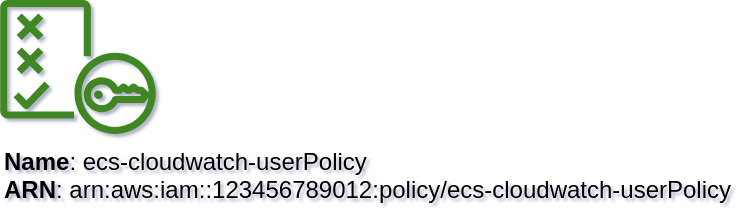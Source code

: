 <mxfile type="MultiCloud">
	<diagram id="diagram_1" name="AWS components">
		<mxGraphModel dx="1015" dy="661" grid="1" gridSize="10" guides="1" tooltips="1" connect="1" arrows="1" fold="1" page="1" pageScale="1" pageWidth="850" pageHeight="1100" math="0" shadow="1">
			<root>
				<mxCell id="0"/>
				<mxCell id="1" parent="0"/>
				<mxCell id="vertex:iam_policy:arn:aws:iam::123456789012:policy/ecs-cloudwatch-userPolicy" value="&lt;b&gt;Name&lt;/b&gt;: ecs-cloudwatch-userPolicy&lt;BR&gt;&lt;b&gt;ARN&lt;/b&gt;: arn:aws:iam::123456789012:policy/ecs-cloudwatch-userPolicy" style="sketch=0;outlineConnect=0;gradientColor=none;fillColor=#3F8624;strokeColor=none;dashed=0;verticalLabelPosition=bottom;verticalAlign=top;align=left;html=1;fontSize=12;fontStyle=0;aspect=fixed;pointerEvents=1;shape=mxgraph.aws4.policy;" parent="1" vertex="1">
					<mxGeometry width="78" height="67" as="geometry"/>
				</mxCell>
			</root>
		</mxGraphModel>
	</diagram>
</mxfile>